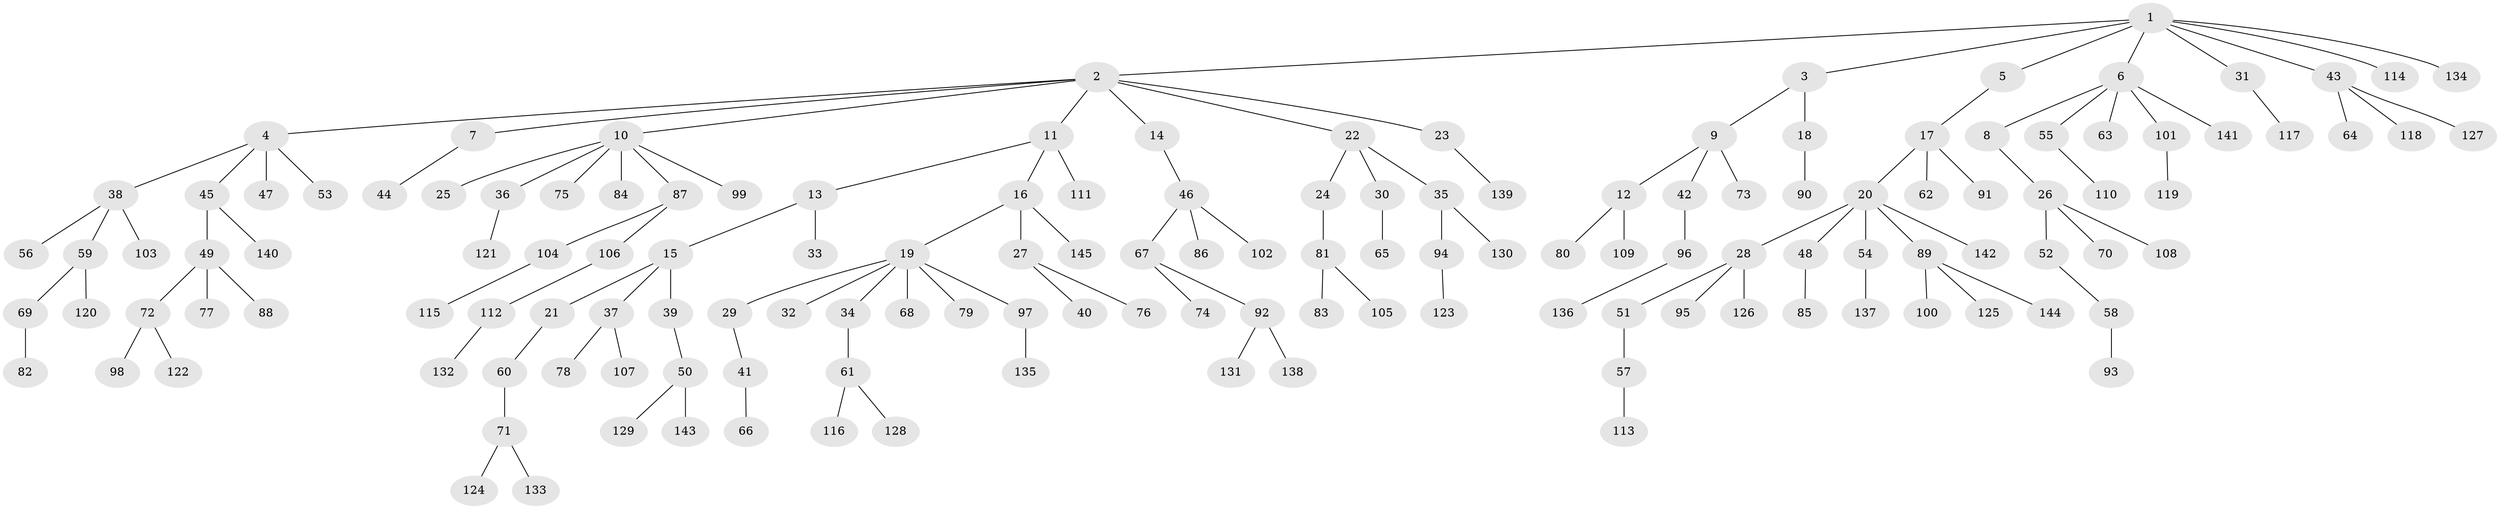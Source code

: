 // Generated by graph-tools (version 1.1) at 2025/26/03/09/25 03:26:26]
// undirected, 145 vertices, 144 edges
graph export_dot {
graph [start="1"]
  node [color=gray90,style=filled];
  1;
  2;
  3;
  4;
  5;
  6;
  7;
  8;
  9;
  10;
  11;
  12;
  13;
  14;
  15;
  16;
  17;
  18;
  19;
  20;
  21;
  22;
  23;
  24;
  25;
  26;
  27;
  28;
  29;
  30;
  31;
  32;
  33;
  34;
  35;
  36;
  37;
  38;
  39;
  40;
  41;
  42;
  43;
  44;
  45;
  46;
  47;
  48;
  49;
  50;
  51;
  52;
  53;
  54;
  55;
  56;
  57;
  58;
  59;
  60;
  61;
  62;
  63;
  64;
  65;
  66;
  67;
  68;
  69;
  70;
  71;
  72;
  73;
  74;
  75;
  76;
  77;
  78;
  79;
  80;
  81;
  82;
  83;
  84;
  85;
  86;
  87;
  88;
  89;
  90;
  91;
  92;
  93;
  94;
  95;
  96;
  97;
  98;
  99;
  100;
  101;
  102;
  103;
  104;
  105;
  106;
  107;
  108;
  109;
  110;
  111;
  112;
  113;
  114;
  115;
  116;
  117;
  118;
  119;
  120;
  121;
  122;
  123;
  124;
  125;
  126;
  127;
  128;
  129;
  130;
  131;
  132;
  133;
  134;
  135;
  136;
  137;
  138;
  139;
  140;
  141;
  142;
  143;
  144;
  145;
  1 -- 2;
  1 -- 3;
  1 -- 5;
  1 -- 6;
  1 -- 31;
  1 -- 43;
  1 -- 114;
  1 -- 134;
  2 -- 4;
  2 -- 7;
  2 -- 10;
  2 -- 11;
  2 -- 14;
  2 -- 22;
  2 -- 23;
  3 -- 9;
  3 -- 18;
  4 -- 38;
  4 -- 45;
  4 -- 47;
  4 -- 53;
  5 -- 17;
  6 -- 8;
  6 -- 55;
  6 -- 63;
  6 -- 101;
  6 -- 141;
  7 -- 44;
  8 -- 26;
  9 -- 12;
  9 -- 42;
  9 -- 73;
  10 -- 25;
  10 -- 36;
  10 -- 75;
  10 -- 84;
  10 -- 87;
  10 -- 99;
  11 -- 13;
  11 -- 16;
  11 -- 111;
  12 -- 80;
  12 -- 109;
  13 -- 15;
  13 -- 33;
  14 -- 46;
  15 -- 21;
  15 -- 37;
  15 -- 39;
  16 -- 19;
  16 -- 27;
  16 -- 145;
  17 -- 20;
  17 -- 62;
  17 -- 91;
  18 -- 90;
  19 -- 29;
  19 -- 32;
  19 -- 34;
  19 -- 68;
  19 -- 79;
  19 -- 97;
  20 -- 28;
  20 -- 48;
  20 -- 54;
  20 -- 89;
  20 -- 142;
  21 -- 60;
  22 -- 24;
  22 -- 30;
  22 -- 35;
  23 -- 139;
  24 -- 81;
  26 -- 52;
  26 -- 70;
  26 -- 108;
  27 -- 40;
  27 -- 76;
  28 -- 51;
  28 -- 95;
  28 -- 126;
  29 -- 41;
  30 -- 65;
  31 -- 117;
  34 -- 61;
  35 -- 94;
  35 -- 130;
  36 -- 121;
  37 -- 78;
  37 -- 107;
  38 -- 56;
  38 -- 59;
  38 -- 103;
  39 -- 50;
  41 -- 66;
  42 -- 96;
  43 -- 64;
  43 -- 118;
  43 -- 127;
  45 -- 49;
  45 -- 140;
  46 -- 67;
  46 -- 86;
  46 -- 102;
  48 -- 85;
  49 -- 72;
  49 -- 77;
  49 -- 88;
  50 -- 129;
  50 -- 143;
  51 -- 57;
  52 -- 58;
  54 -- 137;
  55 -- 110;
  57 -- 113;
  58 -- 93;
  59 -- 69;
  59 -- 120;
  60 -- 71;
  61 -- 116;
  61 -- 128;
  67 -- 74;
  67 -- 92;
  69 -- 82;
  71 -- 124;
  71 -- 133;
  72 -- 98;
  72 -- 122;
  81 -- 83;
  81 -- 105;
  87 -- 104;
  87 -- 106;
  89 -- 100;
  89 -- 125;
  89 -- 144;
  92 -- 131;
  92 -- 138;
  94 -- 123;
  96 -- 136;
  97 -- 135;
  101 -- 119;
  104 -- 115;
  106 -- 112;
  112 -- 132;
}
